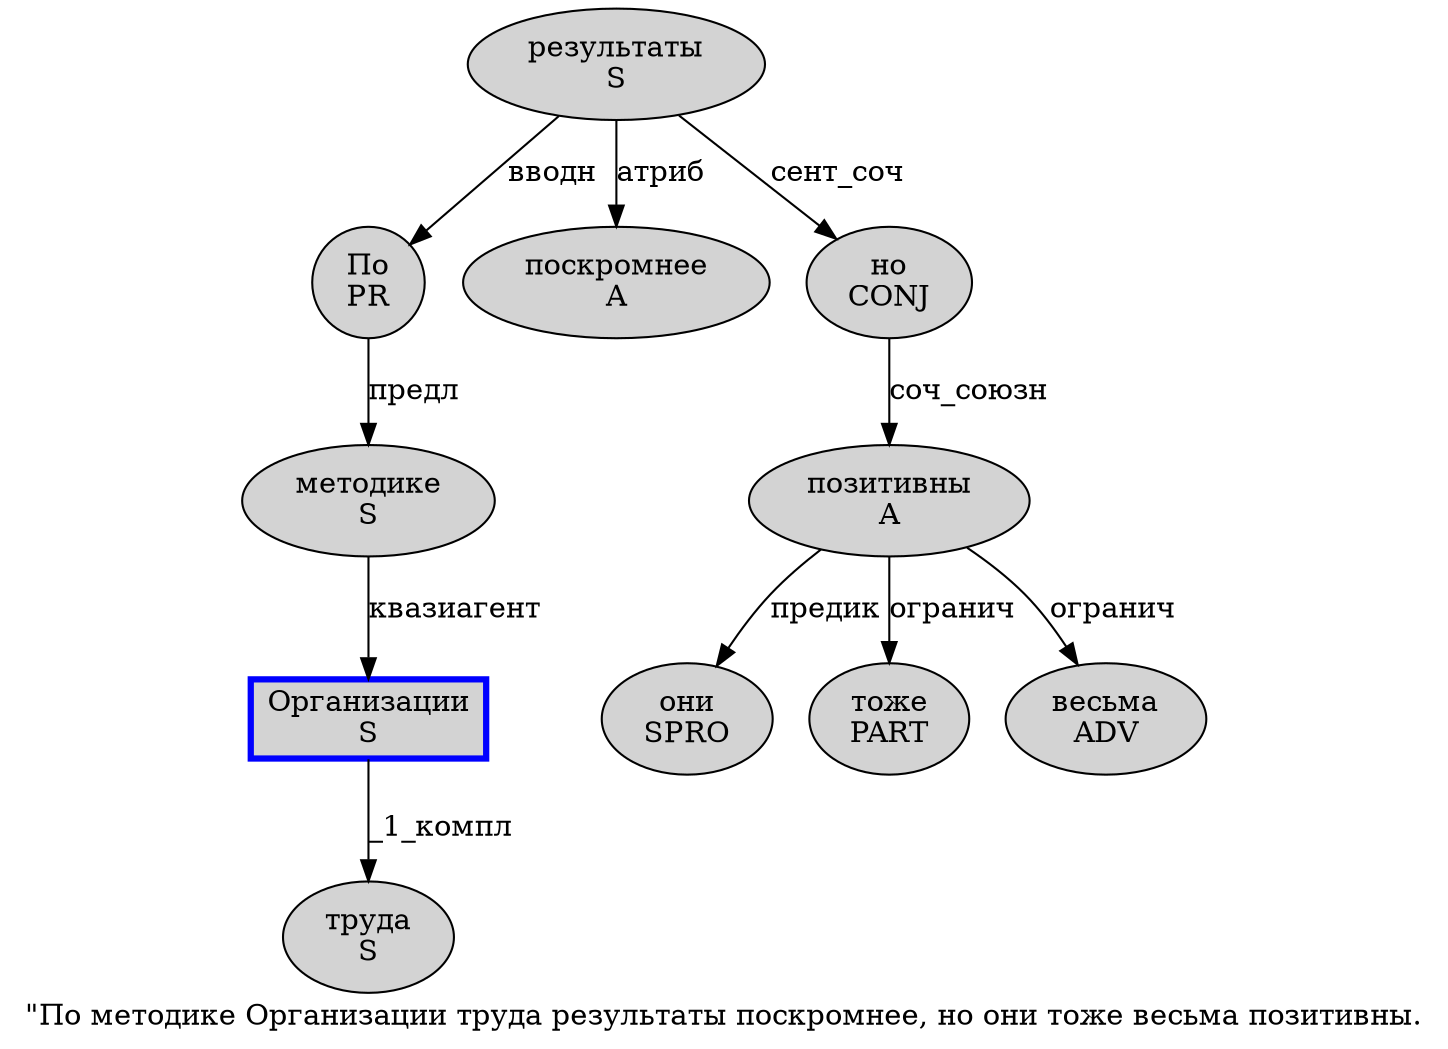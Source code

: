 digraph SENTENCE_914 {
	graph [label="\"По методике Организации труда результаты поскромнее, но они тоже весьма позитивны."]
	node [style=filled]
		1 [label="По
PR" color="" fillcolor=lightgray penwidth=1 shape=ellipse]
		2 [label="методике
S" color="" fillcolor=lightgray penwidth=1 shape=ellipse]
		3 [label="Организации
S" color=blue fillcolor=lightgray penwidth=3 shape=box]
		4 [label="труда
S" color="" fillcolor=lightgray penwidth=1 shape=ellipse]
		5 [label="результаты
S" color="" fillcolor=lightgray penwidth=1 shape=ellipse]
		6 [label="поскромнее
A" color="" fillcolor=lightgray penwidth=1 shape=ellipse]
		8 [label="но
CONJ" color="" fillcolor=lightgray penwidth=1 shape=ellipse]
		9 [label="они
SPRO" color="" fillcolor=lightgray penwidth=1 shape=ellipse]
		10 [label="тоже
PART" color="" fillcolor=lightgray penwidth=1 shape=ellipse]
		11 [label="весьма
ADV" color="" fillcolor=lightgray penwidth=1 shape=ellipse]
		12 [label="позитивны
A" color="" fillcolor=lightgray penwidth=1 shape=ellipse]
			12 -> 9 [label="предик"]
			12 -> 10 [label="огранич"]
			12 -> 11 [label="огранич"]
			1 -> 2 [label="предл"]
			3 -> 4 [label="_1_компл"]
			8 -> 12 [label="соч_союзн"]
			2 -> 3 [label="квазиагент"]
			5 -> 1 [label="вводн"]
			5 -> 6 [label="атриб"]
			5 -> 8 [label="сент_соч"]
}